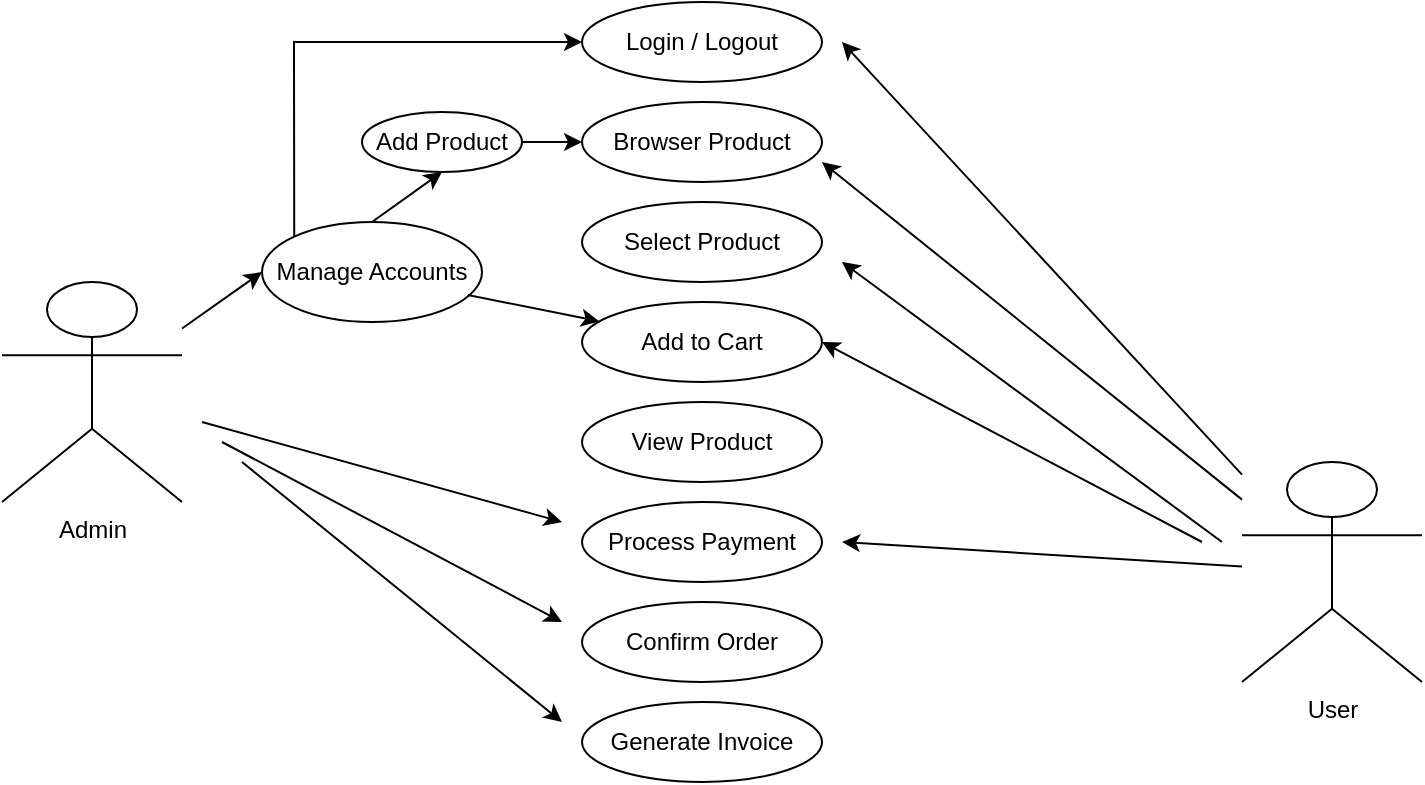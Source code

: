 <mxfile version="26.2.14">
  <diagram name="Page-1" id="44Qw04cHHDiy9FvookyI">
    <mxGraphModel dx="823" dy="468" grid="1" gridSize="10" guides="1" tooltips="1" connect="1" arrows="1" fold="1" page="1" pageScale="1" pageWidth="827" pageHeight="1169" math="0" shadow="0">
      <root>
        <mxCell id="0" />
        <mxCell id="1" parent="0" />
        <mxCell id="y77jfQiZQwSkjDdQ5NHu-1" value="Login / Logout" style="ellipse;whiteSpace=wrap;html=1;labelBackgroundColor=none;" vertex="1" parent="1">
          <mxGeometry x="340" y="60" width="120" height="40" as="geometry" />
        </mxCell>
        <object label="Admin" df="" id="y77jfQiZQwSkjDdQ5NHu-9">
          <mxCell style="shape=umlActor;verticalLabelPosition=bottom;verticalAlign=top;outlineConnect=0;html=1;" vertex="1" parent="1">
            <mxGeometry x="50" y="200" width="90" height="110" as="geometry" />
          </mxCell>
        </object>
        <mxCell id="y77jfQiZQwSkjDdQ5NHu-33" value="Browser Product" style="ellipse;whiteSpace=wrap;html=1;labelBackgroundColor=none;" vertex="1" parent="1">
          <mxGeometry x="340" y="110" width="120" height="40" as="geometry" />
        </mxCell>
        <mxCell id="y77jfQiZQwSkjDdQ5NHu-34" value="Select Product" style="ellipse;whiteSpace=wrap;html=1;labelBackgroundColor=none;" vertex="1" parent="1">
          <mxGeometry x="340" y="160" width="120" height="40" as="geometry" />
        </mxCell>
        <mxCell id="y77jfQiZQwSkjDdQ5NHu-35" value="Add to Cart" style="ellipse;whiteSpace=wrap;html=1;labelBackgroundColor=none;" vertex="1" parent="1">
          <mxGeometry x="340" y="210" width="120" height="40" as="geometry" />
        </mxCell>
        <mxCell id="y77jfQiZQwSkjDdQ5NHu-36" value="View Product" style="ellipse;whiteSpace=wrap;html=1;labelBackgroundColor=none;" vertex="1" parent="1">
          <mxGeometry x="340" y="260" width="120" height="40" as="geometry" />
        </mxCell>
        <mxCell id="y77jfQiZQwSkjDdQ5NHu-46" value="" style="endArrow=classic;html=1;rounded=0;" edge="1" parent="1">
          <mxGeometry width="50" height="50" relative="1" as="geometry">
            <mxPoint x="150" y="270" as="sourcePoint" />
            <mxPoint x="330" y="320" as="targetPoint" />
          </mxGeometry>
        </mxCell>
        <mxCell id="y77jfQiZQwSkjDdQ5NHu-47" value="" style="endArrow=classic;html=1;rounded=0;" edge="1" parent="1" source="y77jfQiZQwSkjDdQ5NHu-56">
          <mxGeometry width="50" height="50" relative="1" as="geometry">
            <mxPoint x="170" y="280" as="sourcePoint" />
            <mxPoint x="470" y="80" as="targetPoint" />
          </mxGeometry>
        </mxCell>
        <mxCell id="y77jfQiZQwSkjDdQ5NHu-48" value="" style="endArrow=classic;html=1;rounded=0;" edge="1" parent="1" source="y77jfQiZQwSkjDdQ5NHu-56">
          <mxGeometry width="50" height="50" relative="1" as="geometry">
            <mxPoint x="660" y="360" as="sourcePoint" />
            <mxPoint x="470" y="330" as="targetPoint" />
          </mxGeometry>
        </mxCell>
        <mxCell id="y77jfQiZQwSkjDdQ5NHu-56" value="&lt;div&gt;&lt;div&gt;User&lt;/div&gt;&lt;/div&gt;" style="shape=umlActor;verticalLabelPosition=bottom;verticalAlign=top;html=1;outlineConnect=0;labelBackgroundColor=none;" vertex="1" parent="1">
          <mxGeometry x="670" y="290" width="90" height="110" as="geometry" />
        </mxCell>
        <mxCell id="y77jfQiZQwSkjDdQ5NHu-60" value="" style="endArrow=classic;html=1;rounded=0;entryX=1;entryY=0.75;entryDx=0;entryDy=0;entryPerimeter=0;" edge="1" parent="1" source="y77jfQiZQwSkjDdQ5NHu-56" target="y77jfQiZQwSkjDdQ5NHu-33">
          <mxGeometry width="50" height="50" relative="1" as="geometry">
            <mxPoint x="700" y="127" as="sourcePoint" />
            <mxPoint x="470" y="140" as="targetPoint" />
          </mxGeometry>
        </mxCell>
        <mxCell id="y77jfQiZQwSkjDdQ5NHu-61" value="" style="endArrow=classic;html=1;rounded=0;" edge="1" parent="1">
          <mxGeometry width="50" height="50" relative="1" as="geometry">
            <mxPoint x="660" y="330" as="sourcePoint" />
            <mxPoint x="470" y="190" as="targetPoint" />
          </mxGeometry>
        </mxCell>
        <mxCell id="y77jfQiZQwSkjDdQ5NHu-62" value="" style="endArrow=classic;html=1;rounded=0;entryX=1;entryY=0.5;entryDx=0;entryDy=0;" edge="1" parent="1" target="y77jfQiZQwSkjDdQ5NHu-35">
          <mxGeometry width="50" height="50" relative="1" as="geometry">
            <mxPoint x="650" y="330" as="sourcePoint" />
            <mxPoint x="470" y="240" as="targetPoint" />
          </mxGeometry>
        </mxCell>
        <mxCell id="y77jfQiZQwSkjDdQ5NHu-64" value="Manage Accounts" style="ellipse;whiteSpace=wrap;html=1;" vertex="1" parent="1">
          <mxGeometry x="180" y="170" width="110" height="50" as="geometry" />
        </mxCell>
        <mxCell id="y77jfQiZQwSkjDdQ5NHu-65" value="" style="endArrow=classic;html=1;rounded=0;entryX=0;entryY=0.5;entryDx=0;entryDy=0;" edge="1" parent="1" source="y77jfQiZQwSkjDdQ5NHu-9" target="y77jfQiZQwSkjDdQ5NHu-64">
          <mxGeometry width="50" height="50" relative="1" as="geometry">
            <mxPoint x="460" y="270" as="sourcePoint" />
            <mxPoint x="510" y="220" as="targetPoint" />
          </mxGeometry>
        </mxCell>
        <mxCell id="y77jfQiZQwSkjDdQ5NHu-66" value="" style="endArrow=classic;html=1;rounded=0;entryX=0;entryY=0.5;entryDx=0;entryDy=0;exitX=0;exitY=0;exitDx=0;exitDy=0;" edge="1" parent="1" source="y77jfQiZQwSkjDdQ5NHu-64" target="y77jfQiZQwSkjDdQ5NHu-1">
          <mxGeometry width="50" height="50" relative="1" as="geometry">
            <mxPoint x="190" y="270" as="sourcePoint" />
            <mxPoint x="340" y="290" as="targetPoint" />
            <Array as="points">
              <mxPoint x="196" y="80" />
            </Array>
          </mxGeometry>
        </mxCell>
        <mxCell id="y77jfQiZQwSkjDdQ5NHu-69" value="" style="endArrow=classic;html=1;rounded=0;exitX=0.936;exitY=0.73;exitDx=0;exitDy=0;exitPerimeter=0;" edge="1" parent="1" source="y77jfQiZQwSkjDdQ5NHu-64" target="y77jfQiZQwSkjDdQ5NHu-35">
          <mxGeometry width="50" height="50" relative="1" as="geometry">
            <mxPoint x="300" y="205" as="sourcePoint" />
            <mxPoint x="350" y="190" as="targetPoint" />
          </mxGeometry>
        </mxCell>
        <mxCell id="y77jfQiZQwSkjDdQ5NHu-134" value="Process Payment" style="ellipse;whiteSpace=wrap;html=1;labelBackgroundColor=none;" vertex="1" parent="1">
          <mxGeometry x="340" y="310" width="120" height="40" as="geometry" />
        </mxCell>
        <mxCell id="y77jfQiZQwSkjDdQ5NHu-135" value="Confirm Order" style="ellipse;whiteSpace=wrap;html=1;labelBackgroundColor=none;" vertex="1" parent="1">
          <mxGeometry x="340" y="360" width="120" height="40" as="geometry" />
        </mxCell>
        <mxCell id="y77jfQiZQwSkjDdQ5NHu-136" value="Generate Invoice" style="ellipse;whiteSpace=wrap;html=1;labelBackgroundColor=none;" vertex="1" parent="1">
          <mxGeometry x="340" y="410" width="120" height="40" as="geometry" />
        </mxCell>
        <mxCell id="y77jfQiZQwSkjDdQ5NHu-137" value="Add Product" style="ellipse;whiteSpace=wrap;html=1;" vertex="1" parent="1">
          <mxGeometry x="230" y="115" width="80" height="30" as="geometry" />
        </mxCell>
        <mxCell id="y77jfQiZQwSkjDdQ5NHu-138" value="" style="endArrow=classic;html=1;rounded=0;entryX=0;entryY=0.5;entryDx=0;entryDy=0;exitX=1;exitY=0.5;exitDx=0;exitDy=0;" edge="1" parent="1" source="y77jfQiZQwSkjDdQ5NHu-137" target="y77jfQiZQwSkjDdQ5NHu-33">
          <mxGeometry width="50" height="50" relative="1" as="geometry">
            <mxPoint x="380" y="270" as="sourcePoint" />
            <mxPoint x="430" y="220" as="targetPoint" />
          </mxGeometry>
        </mxCell>
        <mxCell id="y77jfQiZQwSkjDdQ5NHu-139" value="" style="endArrow=classic;html=1;rounded=0;entryX=0.5;entryY=1;entryDx=0;entryDy=0;exitX=0.5;exitY=0;exitDx=0;exitDy=0;" edge="1" parent="1" source="y77jfQiZQwSkjDdQ5NHu-64" target="y77jfQiZQwSkjDdQ5NHu-137">
          <mxGeometry width="50" height="50" relative="1" as="geometry">
            <mxPoint x="320" y="140" as="sourcePoint" />
            <mxPoint x="350" y="140" as="targetPoint" />
          </mxGeometry>
        </mxCell>
        <mxCell id="y77jfQiZQwSkjDdQ5NHu-141" value="" style="endArrow=classic;html=1;rounded=0;" edge="1" parent="1">
          <mxGeometry width="50" height="50" relative="1" as="geometry">
            <mxPoint x="160" y="280" as="sourcePoint" />
            <mxPoint x="330" y="370" as="targetPoint" />
          </mxGeometry>
        </mxCell>
        <mxCell id="y77jfQiZQwSkjDdQ5NHu-142" value="" style="endArrow=classic;html=1;rounded=0;" edge="1" parent="1">
          <mxGeometry width="50" height="50" relative="1" as="geometry">
            <mxPoint x="170" y="290" as="sourcePoint" />
            <mxPoint x="330" y="420" as="targetPoint" />
          </mxGeometry>
        </mxCell>
      </root>
    </mxGraphModel>
  </diagram>
</mxfile>

